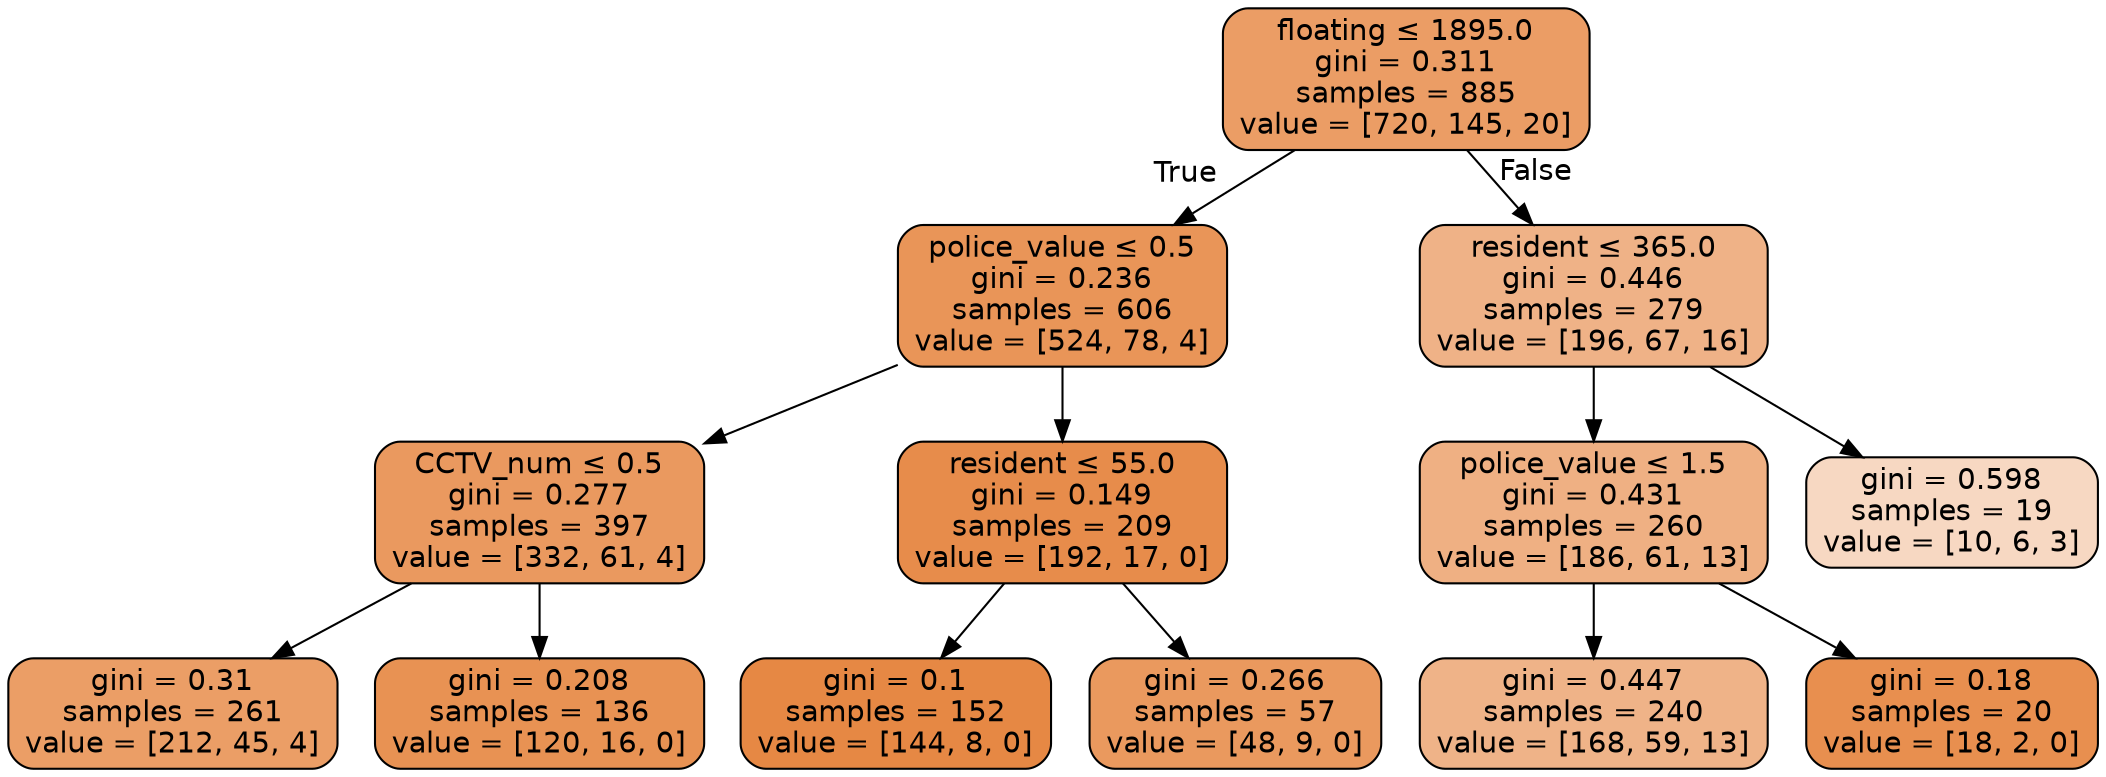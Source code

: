 digraph Tree {
node [shape=box, style="filled, rounded", color="black", fontname=helvetica] ;
edge [fontname=helvetica] ;
0 [label=<floating &le; 1895.0<br/>gini = 0.311<br/>samples = 885<br/>value = [720, 145, 20]>, fillcolor="#eb9d65"] ;
1 [label=<police_value &le; 0.5<br/>gini = 0.236<br/>samples = 606<br/>value = [524, 78, 4]>, fillcolor="#e99558"] ;
0 -> 1 [labeldistance=2.5, labelangle=45, headlabel="True"] ;
2 [label=<CCTV_num &le; 0.5<br/>gini = 0.277<br/>samples = 397<br/>value = [332, 61, 4]>, fillcolor="#ea995f"] ;
1 -> 2 ;
3 [label=<gini = 0.31<br/>samples = 261<br/>value = [212, 45, 4]>, fillcolor="#eb9e66"] ;
2 -> 3 ;
4 [label=<gini = 0.208<br/>samples = 136<br/>value = [120, 16, 0]>, fillcolor="#e89253"] ;
2 -> 4 ;
5 [label=<resident &le; 55.0<br/>gini = 0.149<br/>samples = 209<br/>value = [192, 17, 0]>, fillcolor="#e78c4b"] ;
1 -> 5 ;
6 [label=<gini = 0.1<br/>samples = 152<br/>value = [144, 8, 0]>, fillcolor="#e68844"] ;
5 -> 6 ;
7 [label=<gini = 0.266<br/>samples = 57<br/>value = [48, 9, 0]>, fillcolor="#ea995e"] ;
5 -> 7 ;
8 [label=<resident &le; 365.0<br/>gini = 0.446<br/>samples = 279<br/>value = [196, 67, 16]>, fillcolor="#efb287"] ;
0 -> 8 [labeldistance=2.5, labelangle=-45, headlabel="False"] ;
9 [label=<police_value &le; 1.5<br/>gini = 0.431<br/>samples = 260<br/>value = [186, 61, 13]>, fillcolor="#efb083"] ;
8 -> 9 ;
10 [label=<gini = 0.447<br/>samples = 240<br/>value = [168, 59, 13]>, fillcolor="#efb388"] ;
9 -> 10 ;
11 [label=<gini = 0.18<br/>samples = 20<br/>value = [18, 2, 0]>, fillcolor="#e88f4f"] ;
9 -> 11 ;
12 [label=<gini = 0.598<br/>samples = 19<br/>value = [10, 6, 3]>, fillcolor="#f7d8c2"] ;
8 -> 12 ;
}